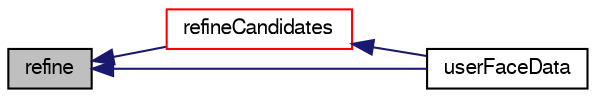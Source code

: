 digraph "refine"
{
  bgcolor="transparent";
  edge [fontname="FreeSans",fontsize="10",labelfontname="FreeSans",labelfontsize="10"];
  node [fontname="FreeSans",fontsize="10",shape=record];
  rankdir="LR";
  Node4028 [label="refine",height=0.2,width=0.4,color="black", fillcolor="grey75", style="filled", fontcolor="black"];
  Node4028 -> Node4029 [dir="back",color="midnightblue",fontsize="10",style="solid",fontname="FreeSans"];
  Node4029 [label="refineCandidates",height=0.2,width=0.4,color="red",URL="$a24662.html#ae450c73ceb3bc0a2918dd8557aedefb7",tooltip="Calculate list of cells to refine. "];
  Node4029 -> Node4032 [dir="back",color="midnightblue",fontsize="10",style="solid",fontname="FreeSans"];
  Node4032 [label="userFaceData",height=0.2,width=0.4,color="black",URL="$a24662.html#a2cb6efa4184bedfbed60b069881c26a3"];
  Node4028 -> Node4032 [dir="back",color="midnightblue",fontsize="10",style="solid",fontname="FreeSans"];
}
